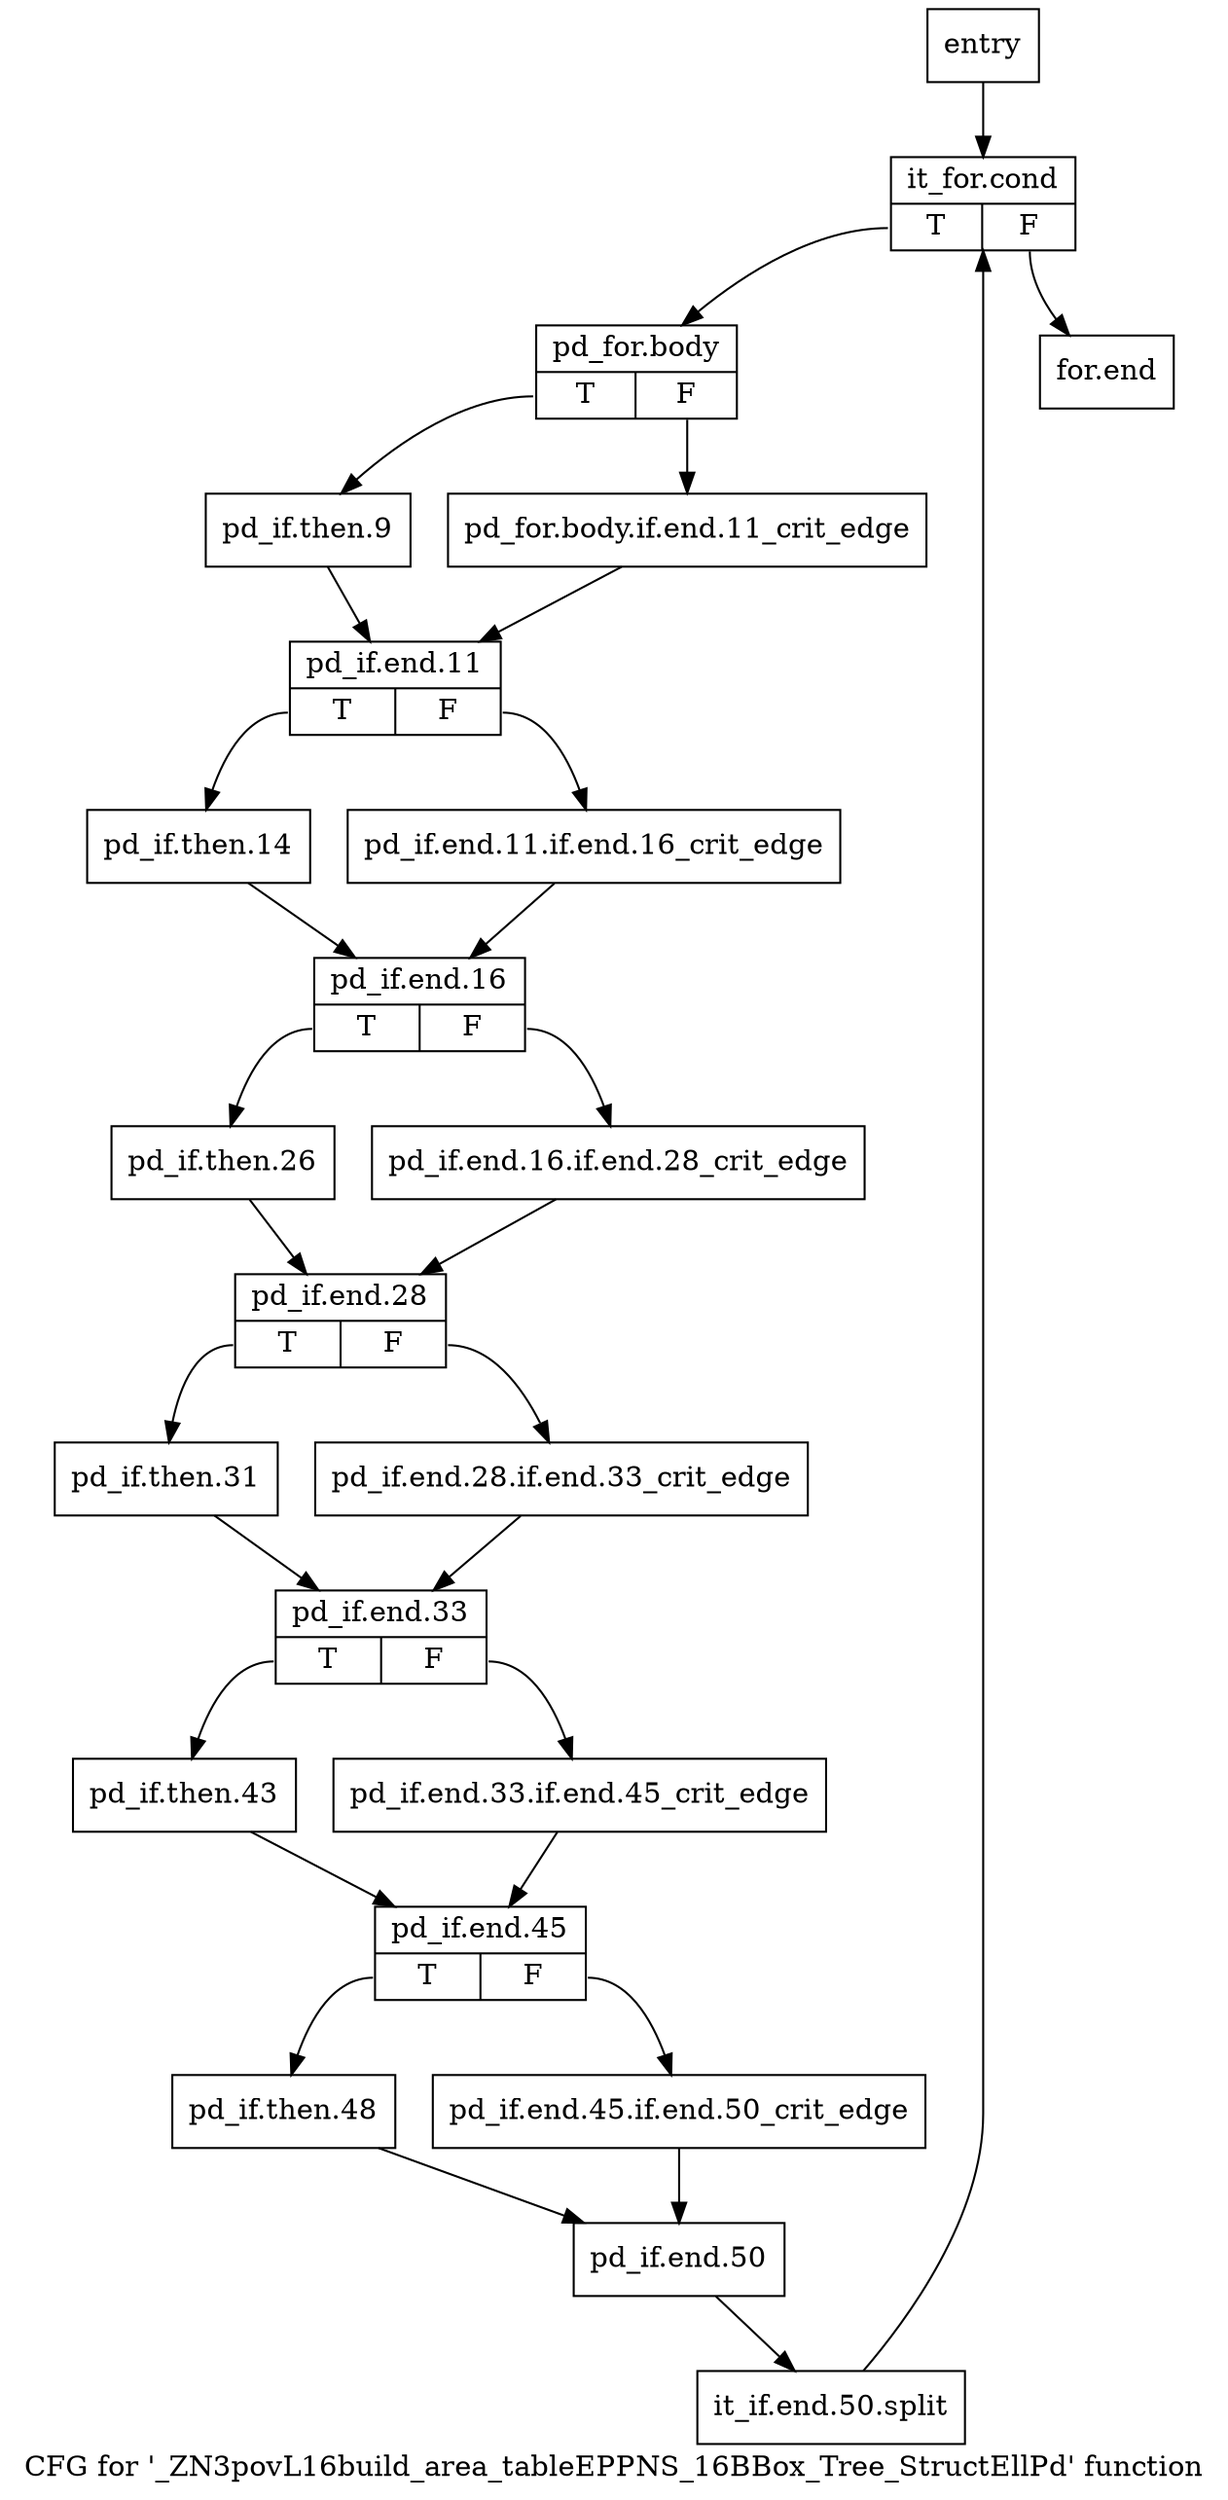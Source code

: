 digraph "CFG for '_ZN3povL16build_area_tableEPPNS_16BBox_Tree_StructEllPd' function" {
	label="CFG for '_ZN3povL16build_area_tableEPPNS_16BBox_Tree_StructEllPd' function";

	Node0xcbd030 [shape=record,label="{entry}"];
	Node0xcbd030 -> Node0xcbd080;
	Node0xcbd080 [shape=record,label="{it_for.cond|{<s0>T|<s1>F}}"];
	Node0xcbd080:s0 -> Node0xcbd0d0;
	Node0xcbd080:s1 -> Node0xcbd6c0;
	Node0xcbd0d0 [shape=record,label="{pd_for.body|{<s0>T|<s1>F}}"];
	Node0xcbd0d0:s0 -> Node0xcbd170;
	Node0xcbd0d0:s1 -> Node0xcbd120;
	Node0xcbd120 [shape=record,label="{pd_for.body.if.end.11_crit_edge}"];
	Node0xcbd120 -> Node0xcbd1c0;
	Node0xcbd170 [shape=record,label="{pd_if.then.9}"];
	Node0xcbd170 -> Node0xcbd1c0;
	Node0xcbd1c0 [shape=record,label="{pd_if.end.11|{<s0>T|<s1>F}}"];
	Node0xcbd1c0:s0 -> Node0xcbd260;
	Node0xcbd1c0:s1 -> Node0xcbd210;
	Node0xcbd210 [shape=record,label="{pd_if.end.11.if.end.16_crit_edge}"];
	Node0xcbd210 -> Node0xcbd2b0;
	Node0xcbd260 [shape=record,label="{pd_if.then.14}"];
	Node0xcbd260 -> Node0xcbd2b0;
	Node0xcbd2b0 [shape=record,label="{pd_if.end.16|{<s0>T|<s1>F}}"];
	Node0xcbd2b0:s0 -> Node0xcbd350;
	Node0xcbd2b0:s1 -> Node0xcbd300;
	Node0xcbd300 [shape=record,label="{pd_if.end.16.if.end.28_crit_edge}"];
	Node0xcbd300 -> Node0xcbd3a0;
	Node0xcbd350 [shape=record,label="{pd_if.then.26}"];
	Node0xcbd350 -> Node0xcbd3a0;
	Node0xcbd3a0 [shape=record,label="{pd_if.end.28|{<s0>T|<s1>F}}"];
	Node0xcbd3a0:s0 -> Node0xcbd440;
	Node0xcbd3a0:s1 -> Node0xcbd3f0;
	Node0xcbd3f0 [shape=record,label="{pd_if.end.28.if.end.33_crit_edge}"];
	Node0xcbd3f0 -> Node0xcbd490;
	Node0xcbd440 [shape=record,label="{pd_if.then.31}"];
	Node0xcbd440 -> Node0xcbd490;
	Node0xcbd490 [shape=record,label="{pd_if.end.33|{<s0>T|<s1>F}}"];
	Node0xcbd490:s0 -> Node0xcbd530;
	Node0xcbd490:s1 -> Node0xcbd4e0;
	Node0xcbd4e0 [shape=record,label="{pd_if.end.33.if.end.45_crit_edge}"];
	Node0xcbd4e0 -> Node0xcbd580;
	Node0xcbd530 [shape=record,label="{pd_if.then.43}"];
	Node0xcbd530 -> Node0xcbd580;
	Node0xcbd580 [shape=record,label="{pd_if.end.45|{<s0>T|<s1>F}}"];
	Node0xcbd580:s0 -> Node0xcbd620;
	Node0xcbd580:s1 -> Node0xcbd5d0;
	Node0xcbd5d0 [shape=record,label="{pd_if.end.45.if.end.50_crit_edge}"];
	Node0xcbd5d0 -> Node0xcbd670;
	Node0xcbd620 [shape=record,label="{pd_if.then.48}"];
	Node0xcbd620 -> Node0xcbd670;
	Node0xcbd670 [shape=record,label="{pd_if.end.50}"];
	Node0xcbd670 -> Node0x2e5d660;
	Node0x2e5d660 [shape=record,label="{it_if.end.50.split}"];
	Node0x2e5d660 -> Node0xcbd080;
	Node0xcbd6c0 [shape=record,label="{for.end}"];
}
